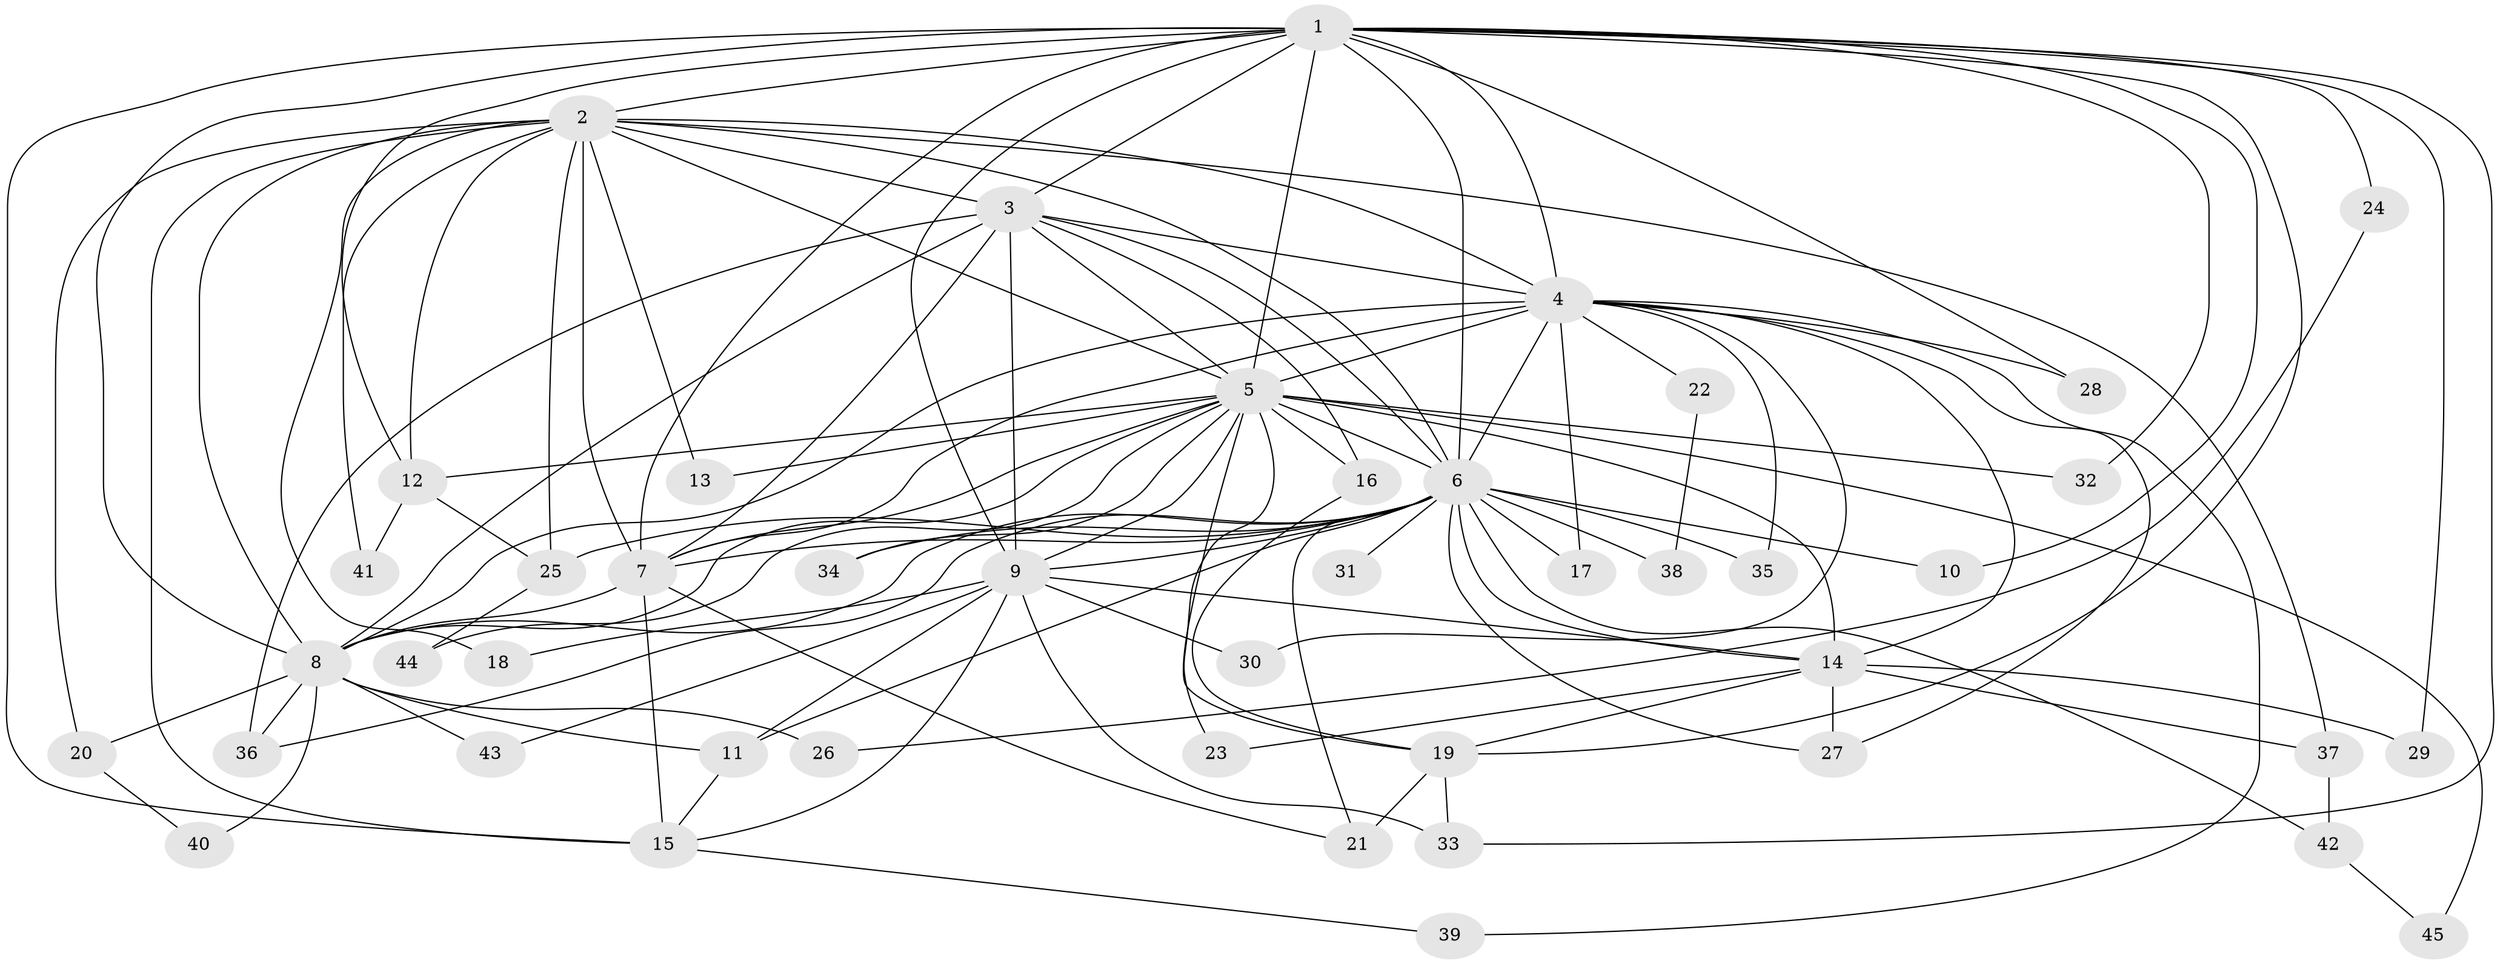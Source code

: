 // original degree distribution, {11: 0.011235955056179775, 21: 0.033707865168539325, 14: 0.02247191011235955, 23: 0.02247191011235955, 27: 0.011235955056179775, 18: 0.011235955056179775, 17: 0.011235955056179775, 2: 0.5730337078651685, 4: 0.07865168539325842, 5: 0.011235955056179775, 3: 0.20224719101123595, 7: 0.011235955056179775}
// Generated by graph-tools (version 1.1) at 2025/34/03/09/25 02:34:47]
// undirected, 45 vertices, 115 edges
graph export_dot {
graph [start="1"]
  node [color=gray90,style=filled];
  1;
  2;
  3;
  4;
  5;
  6;
  7;
  8;
  9;
  10;
  11;
  12;
  13;
  14;
  15;
  16;
  17;
  18;
  19;
  20;
  21;
  22;
  23;
  24;
  25;
  26;
  27;
  28;
  29;
  30;
  31;
  32;
  33;
  34;
  35;
  36;
  37;
  38;
  39;
  40;
  41;
  42;
  43;
  44;
  45;
  1 -- 2 [weight=2.0];
  1 -- 3 [weight=4.0];
  1 -- 4 [weight=3.0];
  1 -- 5 [weight=2.0];
  1 -- 6 [weight=2.0];
  1 -- 7 [weight=2.0];
  1 -- 8 [weight=2.0];
  1 -- 9 [weight=1.0];
  1 -- 10 [weight=1.0];
  1 -- 12 [weight=1.0];
  1 -- 15 [weight=2.0];
  1 -- 19 [weight=1.0];
  1 -- 24 [weight=1.0];
  1 -- 28 [weight=1.0];
  1 -- 29 [weight=1.0];
  1 -- 32 [weight=1.0];
  1 -- 33 [weight=2.0];
  2 -- 3 [weight=3.0];
  2 -- 4 [weight=1.0];
  2 -- 5 [weight=1.0];
  2 -- 6 [weight=1.0];
  2 -- 7 [weight=2.0];
  2 -- 8 [weight=1.0];
  2 -- 12 [weight=1.0];
  2 -- 13 [weight=1.0];
  2 -- 15 [weight=2.0];
  2 -- 18 [weight=1.0];
  2 -- 20 [weight=1.0];
  2 -- 25 [weight=2.0];
  2 -- 37 [weight=1.0];
  2 -- 41 [weight=1.0];
  3 -- 4 [weight=2.0];
  3 -- 5 [weight=2.0];
  3 -- 6 [weight=2.0];
  3 -- 7 [weight=2.0];
  3 -- 8 [weight=3.0];
  3 -- 9 [weight=11.0];
  3 -- 16 [weight=1.0];
  3 -- 36 [weight=1.0];
  4 -- 5 [weight=2.0];
  4 -- 6 [weight=1.0];
  4 -- 7 [weight=1.0];
  4 -- 8 [weight=1.0];
  4 -- 14 [weight=3.0];
  4 -- 17 [weight=1.0];
  4 -- 22 [weight=1.0];
  4 -- 27 [weight=1.0];
  4 -- 28 [weight=1.0];
  4 -- 30 [weight=1.0];
  4 -- 35 [weight=1.0];
  4 -- 39 [weight=1.0];
  5 -- 6 [weight=2.0];
  5 -- 7 [weight=1.0];
  5 -- 8 [weight=2.0];
  5 -- 9 [weight=1.0];
  5 -- 12 [weight=1.0];
  5 -- 13 [weight=1.0];
  5 -- 14 [weight=9.0];
  5 -- 16 [weight=1.0];
  5 -- 19 [weight=2.0];
  5 -- 23 [weight=1.0];
  5 -- 32 [weight=2.0];
  5 -- 34 [weight=1.0];
  5 -- 44 [weight=1.0];
  5 -- 45 [weight=1.0];
  6 -- 7 [weight=1.0];
  6 -- 8 [weight=1.0];
  6 -- 9 [weight=2.0];
  6 -- 10 [weight=1.0];
  6 -- 11 [weight=1.0];
  6 -- 14 [weight=1.0];
  6 -- 17 [weight=1.0];
  6 -- 21 [weight=1.0];
  6 -- 25 [weight=1.0];
  6 -- 27 [weight=1.0];
  6 -- 31 [weight=1.0];
  6 -- 34 [weight=1.0];
  6 -- 35 [weight=1.0];
  6 -- 36 [weight=1.0];
  6 -- 38 [weight=1.0];
  6 -- 42 [weight=1.0];
  7 -- 8 [weight=1.0];
  7 -- 15 [weight=7.0];
  7 -- 21 [weight=1.0];
  8 -- 11 [weight=1.0];
  8 -- 20 [weight=1.0];
  8 -- 26 [weight=1.0];
  8 -- 36 [weight=1.0];
  8 -- 40 [weight=1.0];
  8 -- 43 [weight=1.0];
  9 -- 11 [weight=1.0];
  9 -- 14 [weight=1.0];
  9 -- 15 [weight=1.0];
  9 -- 18 [weight=1.0];
  9 -- 30 [weight=1.0];
  9 -- 33 [weight=1.0];
  9 -- 43 [weight=1.0];
  11 -- 15 [weight=1.0];
  12 -- 25 [weight=1.0];
  12 -- 41 [weight=1.0];
  14 -- 19 [weight=1.0];
  14 -- 23 [weight=1.0];
  14 -- 27 [weight=2.0];
  14 -- 29 [weight=1.0];
  14 -- 37 [weight=1.0];
  15 -- 39 [weight=1.0];
  16 -- 19 [weight=1.0];
  19 -- 21 [weight=1.0];
  19 -- 33 [weight=2.0];
  20 -- 40 [weight=1.0];
  22 -- 38 [weight=1.0];
  24 -- 26 [weight=1.0];
  25 -- 44 [weight=1.0];
  37 -- 42 [weight=1.0];
  42 -- 45 [weight=1.0];
}
